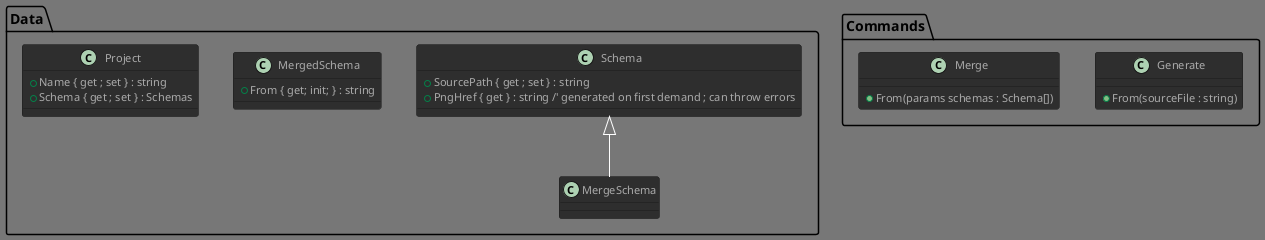 ﻿@startuml PumlSchemasManager

!theme reddress-darkgreen

package Data {
  class Schema {
    + SourcePath { get ; set } : string
    + PngHref { get } : string /' generated on first demand ; can throw errors
  }

   Schema <|-- MergeSchema
  class MergedSchema  {
    + From { get; init; } : string
  }

  class Project {
    + Name { get ; set } : string
    + Schema { get ; set } : Schemas
  }
}

package Commands {
    class Generate {
        + From(sourceFile : string)
    }

    class Merge {
        + From(params schemas : Schema[])
    }
}



@enduml

